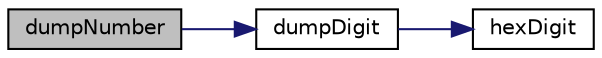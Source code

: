 digraph "dumpNumber"
{
 // LATEX_PDF_SIZE
  edge [fontname="Helvetica",fontsize="10",labelfontname="Helvetica",labelfontsize="10"];
  node [fontname="Helvetica",fontsize="10",shape=record];
  rankdir="LR";
  Node1 [label="dumpNumber",height=0.2,width=0.4,color="black", fillcolor="grey75", style="filled", fontcolor="black",tooltip=" "];
  Node1 -> Node2 [color="midnightblue",fontsize="10",style="solid",fontname="Helvetica"];
  Node2 [label="dumpDigit",height=0.2,width=0.4,color="black", fillcolor="white", style="filled",URL="$group___decoder.html#gaa82a581fafa8fa2310b7241fe1ded33d",tooltip=" "];
  Node2 -> Node3 [color="midnightblue",fontsize="10",style="solid",fontname="Helvetica"];
  Node3 [label="hexDigit",height=0.2,width=0.4,color="black", fillcolor="white", style="filled",URL="$group___decoder.html#ga7741bc8892620b5da6c38a29d3d48668",tooltip=" "];
}
